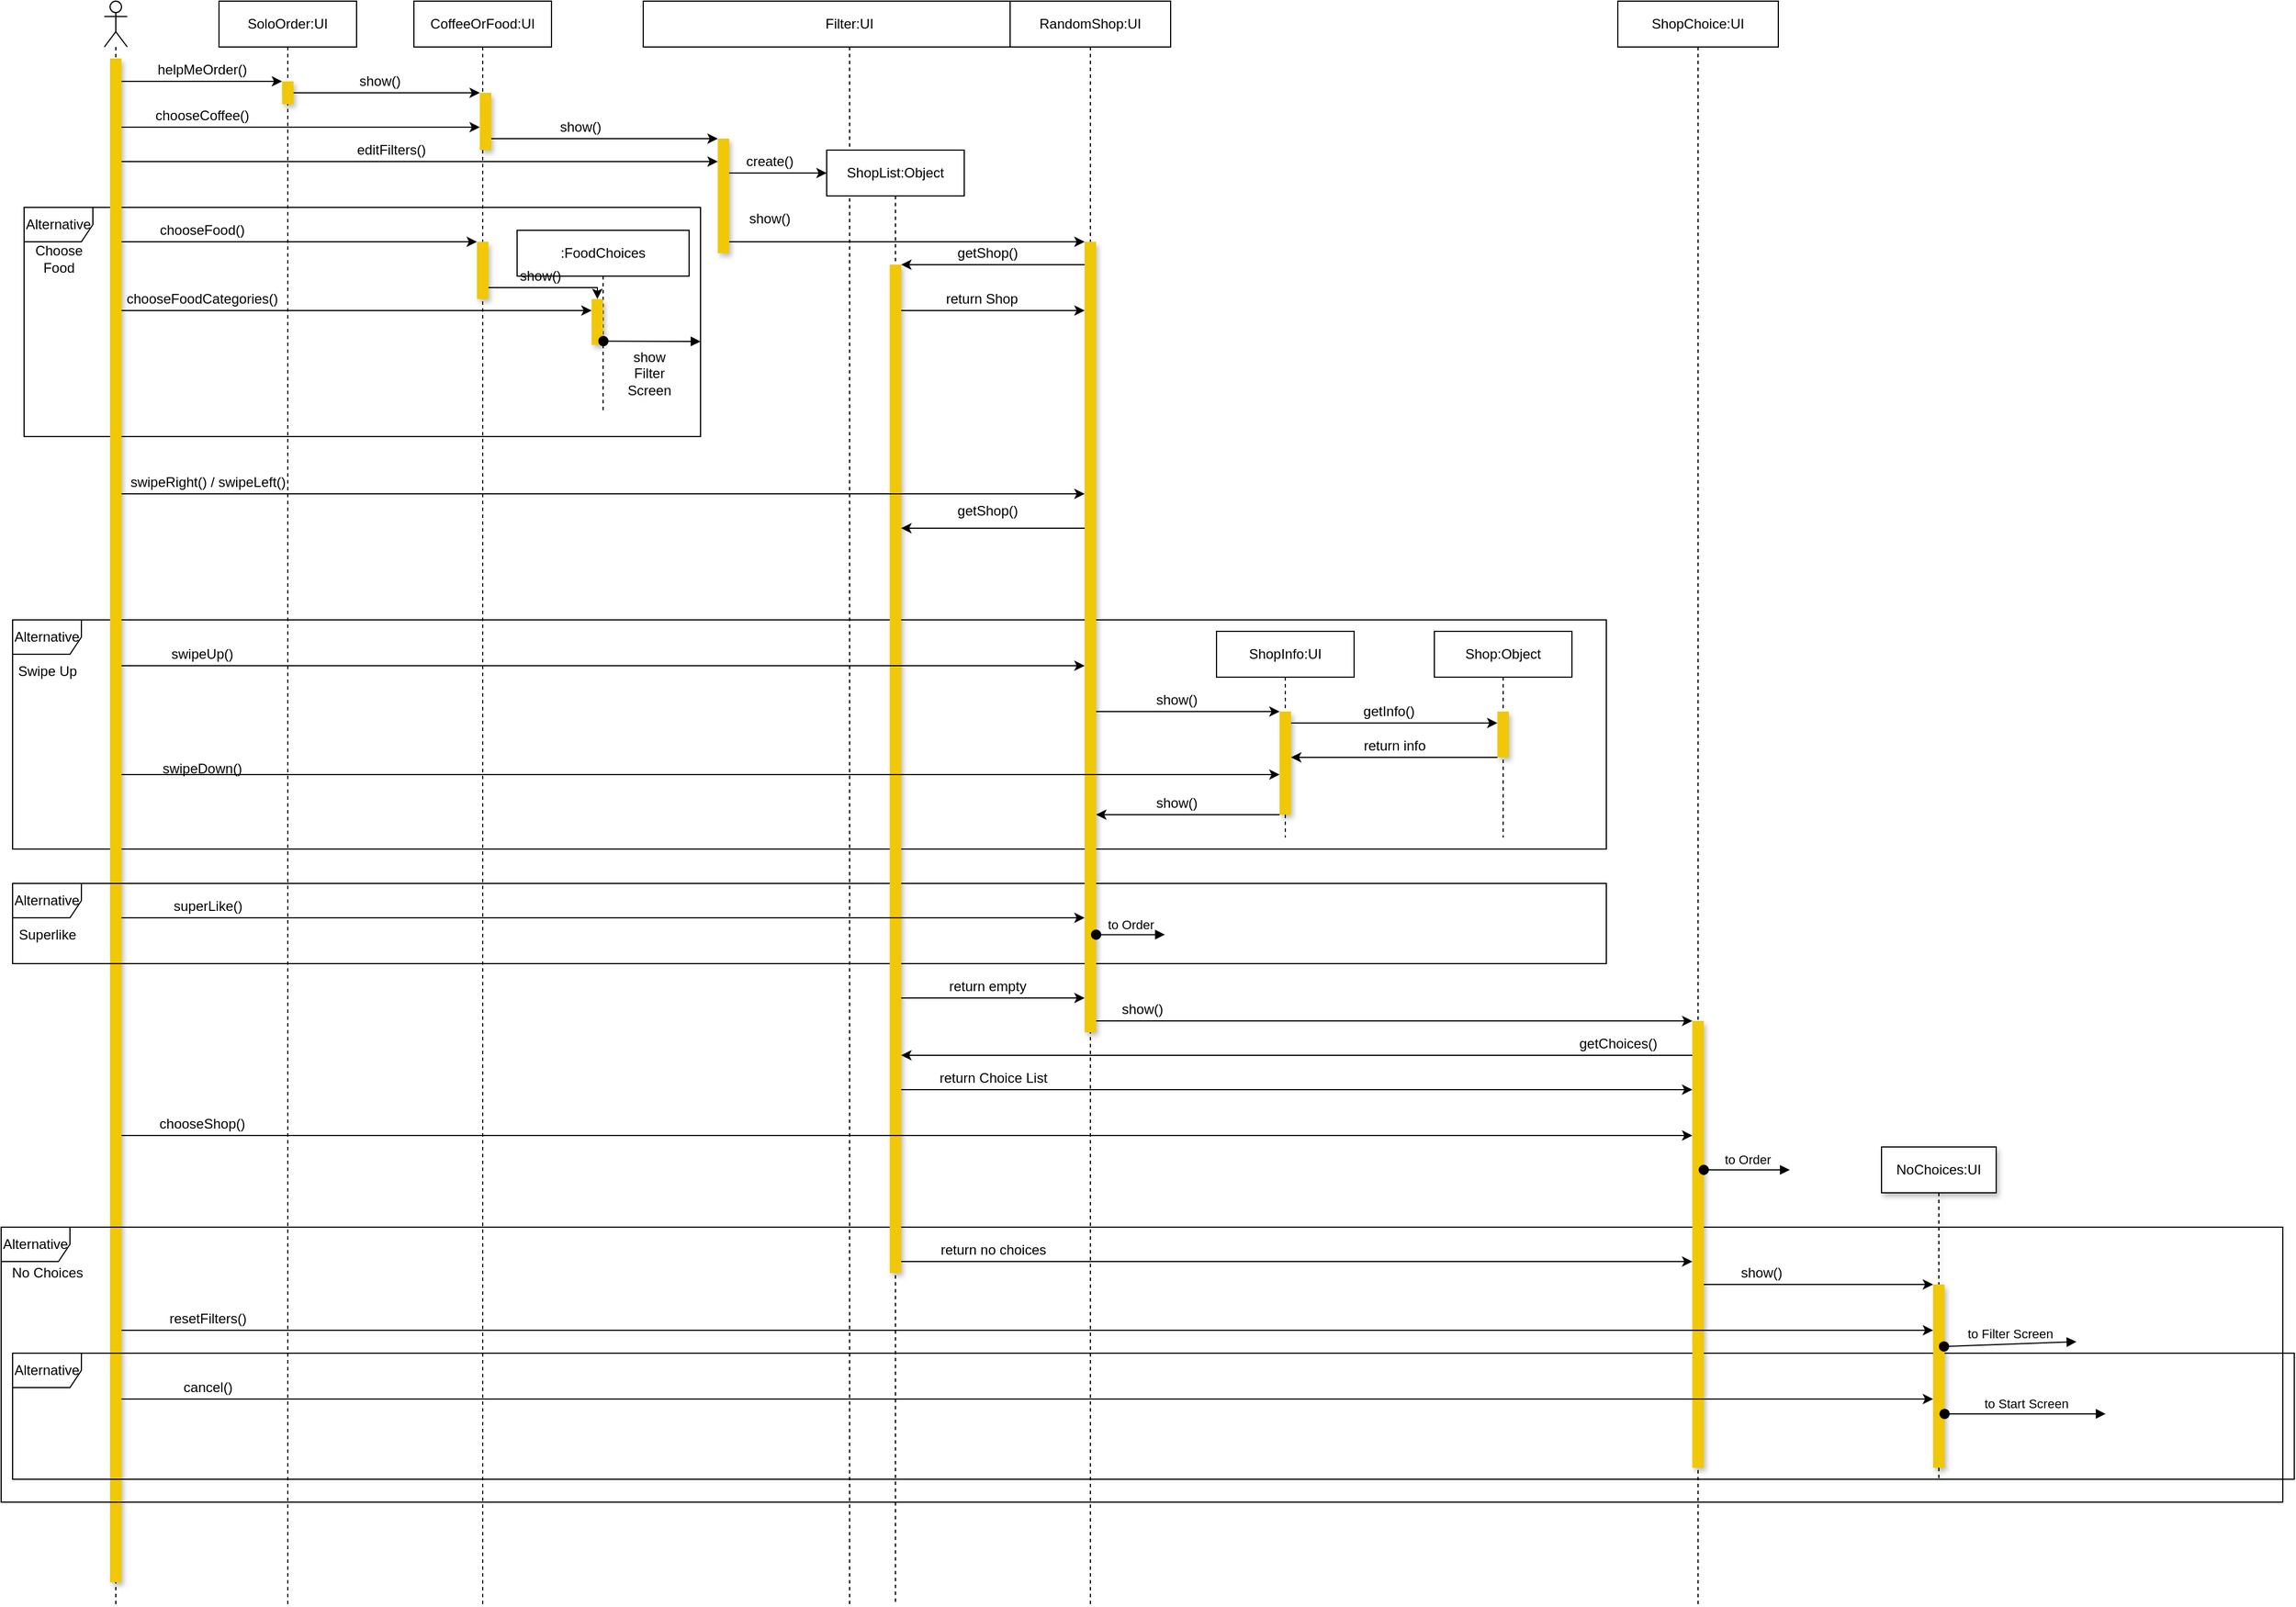 <mxfile version="18.0.7"><diagram id="sh6zrlFoDXqszDik7DtE" name="Page-1"><mxGraphModel dx="571" dy="379" grid="1" gridSize="10" guides="1" tooltips="1" connect="1" arrows="1" fold="1" page="0" pageScale="1" pageWidth="850" pageHeight="1100" math="0" shadow="0"><root><mxCell id="0"/><mxCell id="1" parent="0"/><mxCell id="0lHcC2sUNzObQtFV5i3v-84" value="Alternative" style="shape=umlFrame;whiteSpace=wrap;html=1;" vertex="1" parent="1"><mxGeometry x="10" y="580" width="1390" height="200" as="geometry"/></mxCell><mxCell id="0lHcC2sUNzObQtFV5i3v-26" value="Alternative" style="shape=umlFrame;whiteSpace=wrap;html=1;" vertex="1" parent="1"><mxGeometry x="20" y="220" width="590" height="200" as="geometry"/></mxCell><mxCell id="0lHcC2sUNzObQtFV5i3v-11" value="" style="shape=umlLifeline;participant=umlActor;perimeter=lifelinePerimeter;whiteSpace=wrap;html=1;container=1;collapsible=0;recursiveResize=0;verticalAlign=top;spacingTop=36;outlineConnect=0;" vertex="1" parent="1"><mxGeometry x="90" y="40" width="20" height="1400" as="geometry"/></mxCell><mxCell id="0lHcC2sUNzObQtFV5i3v-15" value="" style="html=1;points=[];perimeter=orthogonalPerimeter;strokeColor=none;fillColor=#F0C808;shadow=1;" vertex="1" parent="0lHcC2sUNzObQtFV5i3v-11"><mxGeometry x="5" y="50" width="10" height="1330" as="geometry"/></mxCell><mxCell id="0lHcC2sUNzObQtFV5i3v-13" value="SoloOrder:UI" style="shape=umlLifeline;perimeter=lifelinePerimeter;whiteSpace=wrap;html=1;container=1;collapsible=0;recursiveResize=0;outlineConnect=0;" vertex="1" parent="1"><mxGeometry x="190" y="40" width="120" height="1400" as="geometry"/></mxCell><mxCell id="0lHcC2sUNzObQtFV5i3v-107" value="Alternative" style="shape=umlFrame;whiteSpace=wrap;html=1;" vertex="1" parent="0lHcC2sUNzObQtFV5i3v-13"><mxGeometry x="-180" y="770" width="1390" height="70" as="geometry"/></mxCell><mxCell id="0lHcC2sUNzObQtFV5i3v-17" value="" style="html=1;points=[];perimeter=orthogonalPerimeter;fillColor=#F0C808;strokeColor=none;shadow=1;" vertex="1" parent="0lHcC2sUNzObQtFV5i3v-13"><mxGeometry x="55" y="70" width="10" height="20" as="geometry"/></mxCell><mxCell id="0lHcC2sUNzObQtFV5i3v-77" value="swipeRight() / swipeLeft()" style="text;html=1;align=center;verticalAlign=middle;resizable=0;points=[];autosize=1;strokeColor=none;fillColor=none;" vertex="1" parent="0lHcC2sUNzObQtFV5i3v-13"><mxGeometry x="-85" y="410" width="150" height="20" as="geometry"/></mxCell><mxCell id="0lHcC2sUNzObQtFV5i3v-109" value="Superlike" style="text;html=1;align=center;verticalAlign=middle;resizable=0;points=[];autosize=1;strokeColor=none;fillColor=none;" vertex="1" parent="0lHcC2sUNzObQtFV5i3v-13"><mxGeometry x="-185" y="805" width="70" height="20" as="geometry"/></mxCell><mxCell id="0lHcC2sUNzObQtFV5i3v-111" value="superLike()" style="text;html=1;align=center;verticalAlign=middle;resizable=0;points=[];autosize=1;strokeColor=none;fillColor=none;" vertex="1" parent="0lHcC2sUNzObQtFV5i3v-13"><mxGeometry x="-50" y="780" width="80" height="20" as="geometry"/></mxCell><mxCell id="0lHcC2sUNzObQtFV5i3v-125" value="chooseShop()" style="text;html=1;align=center;verticalAlign=middle;resizable=0;points=[];autosize=1;strokeColor=none;fillColor=none;" vertex="1" parent="0lHcC2sUNzObQtFV5i3v-13"><mxGeometry x="-60" y="970" width="90" height="20" as="geometry"/></mxCell><mxCell id="0lHcC2sUNzObQtFV5i3v-18" style="edgeStyle=orthogonalEdgeStyle;rounded=0;orthogonalLoop=1;jettySize=auto;html=1;" edge="1" parent="1" source="0lHcC2sUNzObQtFV5i3v-15" target="0lHcC2sUNzObQtFV5i3v-17"><mxGeometry relative="1" as="geometry"><Array as="points"><mxPoint x="180" y="110"/><mxPoint x="180" y="110"/></Array></mxGeometry></mxCell><mxCell id="0lHcC2sUNzObQtFV5i3v-19" value="helpMeOrder()" style="text;html=1;align=center;verticalAlign=middle;resizable=0;points=[];autosize=1;strokeColor=none;fillColor=none;" vertex="1" parent="1"><mxGeometry x="130" y="90" width="90" height="20" as="geometry"/></mxCell><mxCell id="0lHcC2sUNzObQtFV5i3v-20" value="CoffeeOrFood:UI" style="shape=umlLifeline;perimeter=lifelinePerimeter;whiteSpace=wrap;html=1;container=1;collapsible=0;recursiveResize=0;outlineConnect=0;" vertex="1" parent="1"><mxGeometry x="360" y="40" width="120" height="1400" as="geometry"/></mxCell><mxCell id="0lHcC2sUNzObQtFV5i3v-21" value="" style="html=1;points=[];perimeter=orthogonalPerimeter;strokeColor=none;fillColor=#F0C808;shadow=1;" vertex="1" parent="0lHcC2sUNzObQtFV5i3v-20"><mxGeometry x="57.5" y="80" width="10" height="50" as="geometry"/></mxCell><mxCell id="0lHcC2sUNzObQtFV5i3v-22" style="edgeStyle=orthogonalEdgeStyle;rounded=0;orthogonalLoop=1;jettySize=auto;html=1;" edge="1" parent="1" source="0lHcC2sUNzObQtFV5i3v-17" target="0lHcC2sUNzObQtFV5i3v-21"><mxGeometry relative="1" as="geometry"><Array as="points"><mxPoint x="380" y="120"/><mxPoint x="380" y="120"/></Array></mxGeometry></mxCell><mxCell id="0lHcC2sUNzObQtFV5i3v-23" value="show()" style="text;html=1;align=center;verticalAlign=middle;resizable=0;points=[];autosize=1;strokeColor=none;fillColor=none;" vertex="1" parent="1"><mxGeometry x="305" y="100" width="50" height="20" as="geometry"/></mxCell><mxCell id="0lHcC2sUNzObQtFV5i3v-24" style="edgeStyle=orthogonalEdgeStyle;rounded=0;orthogonalLoop=1;jettySize=auto;html=1;" edge="1" parent="1" source="0lHcC2sUNzObQtFV5i3v-15" target="0lHcC2sUNzObQtFV5i3v-21"><mxGeometry relative="1" as="geometry"><Array as="points"><mxPoint x="260" y="150"/><mxPoint x="260" y="150"/></Array></mxGeometry></mxCell><mxCell id="0lHcC2sUNzObQtFV5i3v-25" value="chooseCoffee()" style="text;html=1;align=center;verticalAlign=middle;resizable=0;points=[];autosize=1;strokeColor=none;fillColor=none;" vertex="1" parent="1"><mxGeometry x="125" y="130" width="100" height="20" as="geometry"/></mxCell><mxCell id="0lHcC2sUNzObQtFV5i3v-27" value="Filter:UI" style="shape=umlLifeline;perimeter=lifelinePerimeter;whiteSpace=wrap;html=1;container=1;collapsible=0;recursiveResize=0;outlineConnect=0;" vertex="1" parent="1"><mxGeometry x="560" y="40" width="360" height="1400" as="geometry"/></mxCell><mxCell id="0lHcC2sUNzObQtFV5i3v-128" value="Alternative" style="shape=umlFrame;whiteSpace=wrap;html=1;" vertex="1" parent="0lHcC2sUNzObQtFV5i3v-27"><mxGeometry x="-560" y="1070" width="1990" height="240" as="geometry"/></mxCell><mxCell id="0lHcC2sUNzObQtFV5i3v-28" value="" style="html=1;points=[];perimeter=orthogonalPerimeter;fillColor=#F0C808;shadow=1;strokeColor=none;" vertex="1" parent="0lHcC2sUNzObQtFV5i3v-27"><mxGeometry x="65" y="120" width="10" height="100" as="geometry"/></mxCell><mxCell id="0lHcC2sUNzObQtFV5i3v-39" value="create()" style="text;html=1;align=center;verticalAlign=middle;resizable=0;points=[];autosize=1;strokeColor=none;fillColor=none;" vertex="1" parent="0lHcC2sUNzObQtFV5i3v-27"><mxGeometry x="80" y="130" width="60" height="20" as="geometry"/></mxCell><mxCell id="0lHcC2sUNzObQtFV5i3v-67" value="show()" style="text;html=1;align=center;verticalAlign=middle;resizable=0;points=[];autosize=1;strokeColor=none;fillColor=none;" vertex="1" parent="0lHcC2sUNzObQtFV5i3v-27"><mxGeometry x="85" y="180" width="50" height="20" as="geometry"/></mxCell><mxCell id="0lHcC2sUNzObQtFV5i3v-130" value="No Choices" style="text;html=1;align=center;verticalAlign=middle;resizable=0;points=[];autosize=1;strokeColor=none;fillColor=none;" vertex="1" parent="0lHcC2sUNzObQtFV5i3v-27"><mxGeometry x="-560" y="1100" width="80" height="20" as="geometry"/></mxCell><mxCell id="0lHcC2sUNzObQtFV5i3v-138" value="show()" style="text;html=1;align=center;verticalAlign=middle;resizable=0;points=[];autosize=1;strokeColor=none;fillColor=none;" vertex="1" parent="0lHcC2sUNzObQtFV5i3v-27"><mxGeometry x="950" y="1100" width="50" height="20" as="geometry"/></mxCell><mxCell id="0lHcC2sUNzObQtFV5i3v-141" value="Alternative" style="shape=umlFrame;whiteSpace=wrap;html=1;" vertex="1" parent="0lHcC2sUNzObQtFV5i3v-27"><mxGeometry x="-550" y="1180" width="1990" height="110" as="geometry"/></mxCell><mxCell id="0lHcC2sUNzObQtFV5i3v-132" value="return no choices" style="text;html=1;align=center;verticalAlign=middle;resizable=0;points=[];autosize=1;strokeColor=none;fillColor=none;" vertex="1" parent="0lHcC2sUNzObQtFV5i3v-27"><mxGeometry x="250" y="1080" width="110" height="20" as="geometry"/></mxCell><mxCell id="0lHcC2sUNzObQtFV5i3v-144" value="cancel()" style="text;html=1;align=center;verticalAlign=middle;resizable=0;points=[];autosize=1;strokeColor=none;fillColor=none;" vertex="1" parent="0lHcC2sUNzObQtFV5i3v-27"><mxGeometry x="-410" y="1200" width="60" height="20" as="geometry"/></mxCell><mxCell id="0lHcC2sUNzObQtFV5i3v-29" style="edgeStyle=orthogonalEdgeStyle;rounded=0;orthogonalLoop=1;jettySize=auto;html=1;" edge="1" parent="1" source="0lHcC2sUNzObQtFV5i3v-21" target="0lHcC2sUNzObQtFV5i3v-28"><mxGeometry relative="1" as="geometry"><Array as="points"><mxPoint x="540" y="160"/><mxPoint x="540" y="160"/></Array></mxGeometry></mxCell><mxCell id="0lHcC2sUNzObQtFV5i3v-30" value="show()" style="text;html=1;align=center;verticalAlign=middle;resizable=0;points=[];autosize=1;strokeColor=none;fillColor=none;" vertex="1" parent="1"><mxGeometry x="480" y="140" width="50" height="20" as="geometry"/></mxCell><mxCell id="0lHcC2sUNzObQtFV5i3v-31" style="edgeStyle=orthogonalEdgeStyle;rounded=0;orthogonalLoop=1;jettySize=auto;html=1;" edge="1" parent="1" source="0lHcC2sUNzObQtFV5i3v-15" target="0lHcC2sUNzObQtFV5i3v-28"><mxGeometry relative="1" as="geometry"><Array as="points"><mxPoint x="340" y="180"/><mxPoint x="340" y="180"/></Array></mxGeometry></mxCell><mxCell id="0lHcC2sUNzObQtFV5i3v-32" value="editFilters()" style="text;html=1;align=center;verticalAlign=middle;resizable=0;points=[];autosize=1;strokeColor=none;fillColor=none;" vertex="1" parent="1"><mxGeometry x="300" y="160" width="80" height="20" as="geometry"/></mxCell><mxCell id="0lHcC2sUNzObQtFV5i3v-33" value="RandomShop:UI" style="shape=umlLifeline;perimeter=lifelinePerimeter;whiteSpace=wrap;html=1;container=1;collapsible=0;recursiveResize=0;outlineConnect=0;" vertex="1" parent="1"><mxGeometry x="880" y="40" width="140" height="1400" as="geometry"/></mxCell><mxCell id="0lHcC2sUNzObQtFV5i3v-34" value="" style="html=1;points=[];perimeter=orthogonalPerimeter;fillColor=#F0C808;shadow=1;strokeColor=none;" vertex="1" parent="0lHcC2sUNzObQtFV5i3v-33"><mxGeometry x="65" y="210" width="10" height="690" as="geometry"/></mxCell><mxCell id="0lHcC2sUNzObQtFV5i3v-112" value="to Order" style="html=1;verticalAlign=bottom;startArrow=oval;startFill=1;endArrow=block;startSize=8;rounded=0;" edge="1" parent="0lHcC2sUNzObQtFV5i3v-33"><mxGeometry width="60" relative="1" as="geometry"><mxPoint x="75" y="814.7" as="sourcePoint"/><mxPoint x="135" y="814.7" as="targetPoint"/></mxGeometry></mxCell><mxCell id="0lHcC2sUNzObQtFV5i3v-118" value="show()" style="text;html=1;align=center;verticalAlign=middle;resizable=0;points=[];autosize=1;strokeColor=none;fillColor=none;" vertex="1" parent="0lHcC2sUNzObQtFV5i3v-33"><mxGeometry x="90" y="870" width="50" height="20" as="geometry"/></mxCell><mxCell id="0lHcC2sUNzObQtFV5i3v-122" value="return Choice List" style="text;html=1;align=center;verticalAlign=middle;resizable=0;points=[];autosize=1;strokeColor=none;fillColor=none;" vertex="1" parent="0lHcC2sUNzObQtFV5i3v-33"><mxGeometry x="-70" y="930" width="110" height="20" as="geometry"/></mxCell><mxCell id="0lHcC2sUNzObQtFV5i3v-35" value="ShopList:Object" style="shape=umlLifeline;perimeter=lifelinePerimeter;whiteSpace=wrap;html=1;container=1;collapsible=0;recursiveResize=0;outlineConnect=0;" vertex="1" parent="1"><mxGeometry x="720" y="170" width="120" height="1270" as="geometry"/></mxCell><mxCell id="0lHcC2sUNzObQtFV5i3v-36" value="" style="html=1;points=[];perimeter=orthogonalPerimeter;fillColor=#F0C808;shadow=1;strokeColor=none;" vertex="1" parent="0lHcC2sUNzObQtFV5i3v-35"><mxGeometry x="55" y="100" width="10" height="880" as="geometry"/></mxCell><mxCell id="0lHcC2sUNzObQtFV5i3v-38" style="edgeStyle=orthogonalEdgeStyle;rounded=0;orthogonalLoop=1;jettySize=auto;html=1;" edge="1" parent="1" source="0lHcC2sUNzObQtFV5i3v-28"><mxGeometry relative="1" as="geometry"><mxPoint x="720" y="190" as="targetPoint"/><Array as="points"><mxPoint x="670" y="190"/></Array></mxGeometry></mxCell><mxCell id="0lHcC2sUNzObQtFV5i3v-47" style="edgeStyle=orthogonalEdgeStyle;rounded=0;orthogonalLoop=1;jettySize=auto;html=1;" edge="1" parent="1" source="0lHcC2sUNzObQtFV5i3v-40" target="0lHcC2sUNzObQtFV5i3v-44"><mxGeometry relative="1" as="geometry"><Array as="points"><mxPoint x="470" y="290"/><mxPoint x="470" y="290"/></Array></mxGeometry></mxCell><mxCell id="0lHcC2sUNzObQtFV5i3v-40" value="" style="html=1;points=[];perimeter=orthogonalPerimeter;fillColor=#F0C808;strokeColor=none;shadow=1;" vertex="1" parent="1"><mxGeometry x="415" y="250" width="10" height="50" as="geometry"/></mxCell><mxCell id="0lHcC2sUNzObQtFV5i3v-41" style="edgeStyle=orthogonalEdgeStyle;rounded=0;orthogonalLoop=1;jettySize=auto;html=1;" edge="1" parent="1" source="0lHcC2sUNzObQtFV5i3v-15" target="0lHcC2sUNzObQtFV5i3v-40"><mxGeometry relative="1" as="geometry"><Array as="points"><mxPoint x="180" y="250"/><mxPoint x="180" y="250"/></Array></mxGeometry></mxCell><mxCell id="0lHcC2sUNzObQtFV5i3v-42" value="chooseFood()" style="text;html=1;align=center;verticalAlign=middle;resizable=0;points=[];autosize=1;strokeColor=none;fillColor=none;" vertex="1" parent="1"><mxGeometry x="130" y="230" width="90" height="20" as="geometry"/></mxCell><mxCell id="0lHcC2sUNzObQtFV5i3v-43" value=":FoodChoices" style="shape=umlLifeline;perimeter=lifelinePerimeter;whiteSpace=wrap;html=1;container=1;collapsible=0;recursiveResize=0;outlineConnect=0;" vertex="1" parent="1"><mxGeometry x="450" y="240" width="150" height="160" as="geometry"/></mxCell><mxCell id="0lHcC2sUNzObQtFV5i3v-44" value="" style="html=1;points=[];perimeter=orthogonalPerimeter;fillColor=#F0C808;shadow=1;strokeColor=none;" vertex="1" parent="0lHcC2sUNzObQtFV5i3v-43"><mxGeometry x="65" y="60" width="10" height="40" as="geometry"/></mxCell><mxCell id="0lHcC2sUNzObQtFV5i3v-62" value="show &lt;br&gt;Filter &lt;br&gt;Screen" style="text;html=1;align=center;verticalAlign=middle;resizable=0;points=[];autosize=1;strokeColor=none;fillColor=none;" vertex="1" parent="0lHcC2sUNzObQtFV5i3v-43"><mxGeometry x="90" y="100" width="50" height="50" as="geometry"/></mxCell><mxCell id="0lHcC2sUNzObQtFV5i3v-48" value="show()" style="text;html=1;align=center;verticalAlign=middle;resizable=0;points=[];autosize=1;strokeColor=none;fillColor=none;" vertex="1" parent="1"><mxGeometry x="445" y="270" width="50" height="20" as="geometry"/></mxCell><mxCell id="0lHcC2sUNzObQtFV5i3v-49" style="edgeStyle=orthogonalEdgeStyle;rounded=0;orthogonalLoop=1;jettySize=auto;html=1;" edge="1" parent="1" source="0lHcC2sUNzObQtFV5i3v-15" target="0lHcC2sUNzObQtFV5i3v-44"><mxGeometry relative="1" as="geometry"><Array as="points"><mxPoint x="200" y="310"/><mxPoint x="200" y="310"/></Array></mxGeometry></mxCell><mxCell id="0lHcC2sUNzObQtFV5i3v-50" value="chooseFoodCategories()" style="text;html=1;align=center;verticalAlign=middle;resizable=0;points=[];autosize=1;strokeColor=none;fillColor=none;" vertex="1" parent="1"><mxGeometry x="100" y="290" width="150" height="20" as="geometry"/></mxCell><mxCell id="0lHcC2sUNzObQtFV5i3v-61" value="" style="html=1;verticalAlign=bottom;startArrow=oval;startFill=1;endArrow=block;startSize=8;rounded=0;exitX=1.026;exitY=0.917;exitDx=0;exitDy=0;exitPerimeter=0;" edge="1" parent="1" source="0lHcC2sUNzObQtFV5i3v-44"><mxGeometry width="60" relative="1" as="geometry"><mxPoint x="540" y="290" as="sourcePoint"/><mxPoint x="610" y="337" as="targetPoint"/></mxGeometry></mxCell><mxCell id="0lHcC2sUNzObQtFV5i3v-63" value="Choose&lt;br&gt;Food" style="text;html=1;align=center;verticalAlign=middle;resizable=0;points=[];autosize=1;strokeColor=none;fillColor=none;" vertex="1" parent="1"><mxGeometry x="20" y="250" width="60" height="30" as="geometry"/></mxCell><mxCell id="0lHcC2sUNzObQtFV5i3v-66" style="edgeStyle=orthogonalEdgeStyle;rounded=0;orthogonalLoop=1;jettySize=auto;html=1;" edge="1" parent="1" source="0lHcC2sUNzObQtFV5i3v-28" target="0lHcC2sUNzObQtFV5i3v-34"><mxGeometry relative="1" as="geometry"><Array as="points"><mxPoint x="950" y="250"/><mxPoint x="950" y="250"/></Array></mxGeometry></mxCell><mxCell id="0lHcC2sUNzObQtFV5i3v-68" style="edgeStyle=orthogonalEdgeStyle;rounded=0;orthogonalLoop=1;jettySize=auto;html=1;" edge="1" parent="1" source="0lHcC2sUNzObQtFV5i3v-34" target="0lHcC2sUNzObQtFV5i3v-36"><mxGeometry relative="1" as="geometry"><Array as="points"><mxPoint x="800" y="270"/><mxPoint x="800" y="270"/></Array></mxGeometry></mxCell><mxCell id="0lHcC2sUNzObQtFV5i3v-69" value="getShop()" style="text;html=1;align=center;verticalAlign=middle;resizable=0;points=[];autosize=1;strokeColor=none;fillColor=none;" vertex="1" parent="1"><mxGeometry x="825" y="250" width="70" height="20" as="geometry"/></mxCell><mxCell id="0lHcC2sUNzObQtFV5i3v-71" style="edgeStyle=orthogonalEdgeStyle;rounded=0;orthogonalLoop=1;jettySize=auto;html=1;" edge="1" parent="1" source="0lHcC2sUNzObQtFV5i3v-36" target="0lHcC2sUNzObQtFV5i3v-34"><mxGeometry relative="1" as="geometry"><Array as="points"><mxPoint x="900" y="310"/><mxPoint x="900" y="310"/></Array></mxGeometry></mxCell><mxCell id="0lHcC2sUNzObQtFV5i3v-72" value="return Shop" style="text;html=1;align=center;verticalAlign=middle;resizable=0;points=[];autosize=1;strokeColor=none;fillColor=none;" vertex="1" parent="1"><mxGeometry x="815" y="290" width="80" height="20" as="geometry"/></mxCell><mxCell id="0lHcC2sUNzObQtFV5i3v-76" style="edgeStyle=orthogonalEdgeStyle;rounded=0;orthogonalLoop=1;jettySize=auto;html=1;" edge="1" parent="1" source="0lHcC2sUNzObQtFV5i3v-15" target="0lHcC2sUNzObQtFV5i3v-34"><mxGeometry relative="1" as="geometry"><Array as="points"><mxPoint x="520" y="470"/><mxPoint x="520" y="470"/></Array></mxGeometry></mxCell><mxCell id="0lHcC2sUNzObQtFV5i3v-80" style="edgeStyle=orthogonalEdgeStyle;rounded=0;orthogonalLoop=1;jettySize=auto;html=1;" edge="1" parent="1" source="0lHcC2sUNzObQtFV5i3v-34" target="0lHcC2sUNzObQtFV5i3v-36"><mxGeometry relative="1" as="geometry"><mxPoint x="945" y="280.029" as="sourcePoint"/><mxPoint x="795" y="280.029" as="targetPoint"/><Array as="points"><mxPoint x="860" y="500"/><mxPoint x="860" y="500"/></Array></mxGeometry></mxCell><mxCell id="0lHcC2sUNzObQtFV5i3v-81" value="getShop()" style="text;html=1;align=center;verticalAlign=middle;resizable=0;points=[];autosize=1;strokeColor=none;fillColor=none;" vertex="1" parent="1"><mxGeometry x="825" y="475" width="70" height="20" as="geometry"/></mxCell><mxCell id="0lHcC2sUNzObQtFV5i3v-82" style="edgeStyle=orthogonalEdgeStyle;rounded=0;orthogonalLoop=1;jettySize=auto;html=1;" edge="1" parent="1" source="0lHcC2sUNzObQtFV5i3v-36" target="0lHcC2sUNzObQtFV5i3v-34"><mxGeometry relative="1" as="geometry"><Array as="points"><mxPoint x="860" y="910"/><mxPoint x="860" y="910"/></Array></mxGeometry></mxCell><mxCell id="0lHcC2sUNzObQtFV5i3v-83" value="return empty" style="text;html=1;align=center;verticalAlign=middle;resizable=0;points=[];autosize=1;strokeColor=none;fillColor=none;" vertex="1" parent="1"><mxGeometry x="820" y="890" width="80" height="20" as="geometry"/></mxCell><mxCell id="0lHcC2sUNzObQtFV5i3v-87" style="edgeStyle=orthogonalEdgeStyle;rounded=0;orthogonalLoop=1;jettySize=auto;html=1;" edge="1" parent="1" source="0lHcC2sUNzObQtFV5i3v-15" target="0lHcC2sUNzObQtFV5i3v-34"><mxGeometry relative="1" as="geometry"><mxPoint x="940" y="620" as="targetPoint"/><Array as="points"><mxPoint x="300" y="620"/><mxPoint x="300" y="620"/></Array></mxGeometry></mxCell><mxCell id="0lHcC2sUNzObQtFV5i3v-88" value="swipeUp()" style="text;html=1;align=center;verticalAlign=middle;resizable=0;points=[];autosize=1;strokeColor=none;fillColor=none;" vertex="1" parent="1"><mxGeometry x="140" y="600" width="70" height="20" as="geometry"/></mxCell><mxCell id="0lHcC2sUNzObQtFV5i3v-89" value="Shop:Object" style="shape=umlLifeline;perimeter=lifelinePerimeter;whiteSpace=wrap;html=1;container=1;collapsible=0;recursiveResize=0;outlineConnect=0;" vertex="1" parent="1"><mxGeometry x="1250" y="590" width="120" height="180" as="geometry"/></mxCell><mxCell id="0lHcC2sUNzObQtFV5i3v-90" value="" style="html=1;points=[];perimeter=orthogonalPerimeter;fillColor=#F0C808;shadow=1;strokeColor=none;" vertex="1" parent="0lHcC2sUNzObQtFV5i3v-89"><mxGeometry x="55" y="70" width="10" height="40" as="geometry"/></mxCell><mxCell id="0lHcC2sUNzObQtFV5i3v-91" style="edgeStyle=orthogonalEdgeStyle;rounded=0;orthogonalLoop=1;jettySize=auto;html=1;" edge="1" parent="1" source="0lHcC2sUNzObQtFV5i3v-96" target="0lHcC2sUNzObQtFV5i3v-90"><mxGeometry relative="1" as="geometry"><Array as="points"><mxPoint x="1210" y="670"/><mxPoint x="1210" y="670"/></Array></mxGeometry></mxCell><mxCell id="0lHcC2sUNzObQtFV5i3v-93" style="edgeStyle=orthogonalEdgeStyle;rounded=0;orthogonalLoop=1;jettySize=auto;html=1;" edge="1" parent="1" source="0lHcC2sUNzObQtFV5i3v-90" target="0lHcC2sUNzObQtFV5i3v-96"><mxGeometry relative="1" as="geometry"><Array as="points"><mxPoint x="1220" y="700"/><mxPoint x="1220" y="700"/></Array></mxGeometry></mxCell><mxCell id="0lHcC2sUNzObQtFV5i3v-94" value="return info" style="text;html=1;align=center;verticalAlign=middle;resizable=0;points=[];autosize=1;strokeColor=none;fillColor=none;" vertex="1" parent="1"><mxGeometry x="1180" y="680" width="70" height="20" as="geometry"/></mxCell><mxCell id="0lHcC2sUNzObQtFV5i3v-95" value="ShopInfo:UI" style="shape=umlLifeline;perimeter=lifelinePerimeter;whiteSpace=wrap;html=1;container=1;collapsible=0;recursiveResize=0;outlineConnect=0;" vertex="1" parent="1"><mxGeometry x="1060" y="590" width="120" height="180" as="geometry"/></mxCell><mxCell id="0lHcC2sUNzObQtFV5i3v-96" value="" style="html=1;points=[];perimeter=orthogonalPerimeter;fillColor=#F0C808;shadow=1;strokeColor=none;" vertex="1" parent="0lHcC2sUNzObQtFV5i3v-95"><mxGeometry x="55" y="70" width="10" height="90" as="geometry"/></mxCell><mxCell id="0lHcC2sUNzObQtFV5i3v-92" value="getInfo()" style="text;html=1;align=center;verticalAlign=middle;resizable=0;points=[];autosize=1;strokeColor=none;fillColor=none;" vertex="1" parent="1"><mxGeometry x="1180" y="650" width="60" height="20" as="geometry"/></mxCell><mxCell id="0lHcC2sUNzObQtFV5i3v-98" style="edgeStyle=orthogonalEdgeStyle;rounded=0;orthogonalLoop=1;jettySize=auto;html=1;" edge="1" parent="1" source="0lHcC2sUNzObQtFV5i3v-34" target="0lHcC2sUNzObQtFV5i3v-96"><mxGeometry relative="1" as="geometry"><mxPoint x="960" y="660" as="sourcePoint"/><Array as="points"><mxPoint x="1000" y="660"/><mxPoint x="1000" y="660"/></Array></mxGeometry></mxCell><mxCell id="0lHcC2sUNzObQtFV5i3v-99" value="show()" style="text;html=1;align=center;verticalAlign=middle;resizable=0;points=[];autosize=1;strokeColor=none;fillColor=none;" vertex="1" parent="1"><mxGeometry x="1000" y="640" width="50" height="20" as="geometry"/></mxCell><mxCell id="0lHcC2sUNzObQtFV5i3v-100" style="edgeStyle=orthogonalEdgeStyle;rounded=0;orthogonalLoop=1;jettySize=auto;html=1;" edge="1" parent="1" source="0lHcC2sUNzObQtFV5i3v-15" target="0lHcC2sUNzObQtFV5i3v-96"><mxGeometry relative="1" as="geometry"><mxPoint x="1070" y="520" as="targetPoint"/><Array as="points"><mxPoint x="370" y="715"/><mxPoint x="370" y="715"/></Array></mxGeometry></mxCell><mxCell id="0lHcC2sUNzObQtFV5i3v-101" value="swipeDown()" style="text;html=1;align=center;verticalAlign=middle;resizable=0;points=[];autosize=1;strokeColor=none;fillColor=none;" vertex="1" parent="1"><mxGeometry x="135" y="700" width="80" height="20" as="geometry"/></mxCell><mxCell id="0lHcC2sUNzObQtFV5i3v-102" value="" style="edgeStyle=orthogonalEdgeStyle;rounded=0;orthogonalLoop=1;jettySize=auto;html=1;" edge="1" parent="1" source="0lHcC2sUNzObQtFV5i3v-96" target="0lHcC2sUNzObQtFV5i3v-34"><mxGeometry relative="1" as="geometry"><mxPoint x="960" y="750" as="targetPoint"/><Array as="points"><mxPoint x="1080" y="750"/><mxPoint x="1080" y="750"/></Array></mxGeometry></mxCell><mxCell id="0lHcC2sUNzObQtFV5i3v-103" value="show()" style="text;html=1;align=center;verticalAlign=middle;resizable=0;points=[];autosize=1;strokeColor=none;fillColor=none;" vertex="1" parent="1"><mxGeometry x="1000" y="730" width="50" height="20" as="geometry"/></mxCell><mxCell id="0lHcC2sUNzObQtFV5i3v-108" value="Swipe Up" style="text;html=1;align=center;verticalAlign=middle;resizable=0;points=[];autosize=1;strokeColor=none;fillColor=none;" vertex="1" parent="1"><mxGeometry x="5" y="615" width="70" height="20" as="geometry"/></mxCell><mxCell id="0lHcC2sUNzObQtFV5i3v-110" style="edgeStyle=orthogonalEdgeStyle;rounded=0;orthogonalLoop=1;jettySize=auto;html=1;" edge="1" parent="1" source="0lHcC2sUNzObQtFV5i3v-15" target="0lHcC2sUNzObQtFV5i3v-34"><mxGeometry relative="1" as="geometry"><Array as="points"><mxPoint x="530" y="840"/><mxPoint x="530" y="840"/></Array></mxGeometry></mxCell><mxCell id="0lHcC2sUNzObQtFV5i3v-114" value="ShopChoice:UI" style="shape=umlLifeline;perimeter=lifelinePerimeter;whiteSpace=wrap;html=1;container=1;collapsible=0;recursiveResize=0;outlineConnect=0;" vertex="1" parent="1"><mxGeometry x="1410" y="40" width="140" height="1400" as="geometry"/></mxCell><mxCell id="0lHcC2sUNzObQtFV5i3v-115" value="" style="html=1;points=[];perimeter=orthogonalPerimeter;fillColor=#F0C808;shadow=1;strokeColor=none;" vertex="1" parent="0lHcC2sUNzObQtFV5i3v-114"><mxGeometry x="65" y="890" width="10" height="390" as="geometry"/></mxCell><mxCell id="0lHcC2sUNzObQtFV5i3v-120" value="getChoices()" style="text;html=1;align=center;verticalAlign=middle;resizable=0;points=[];autosize=1;strokeColor=none;fillColor=none;" vertex="1" parent="0lHcC2sUNzObQtFV5i3v-114"><mxGeometry x="-40" y="900" width="80" height="20" as="geometry"/></mxCell><mxCell id="0lHcC2sUNzObQtFV5i3v-117" style="edgeStyle=orthogonalEdgeStyle;rounded=0;orthogonalLoop=1;jettySize=auto;html=1;" edge="1" parent="1" source="0lHcC2sUNzObQtFV5i3v-34" target="0lHcC2sUNzObQtFV5i3v-115"><mxGeometry relative="1" as="geometry"><Array as="points"><mxPoint x="1210" y="930"/><mxPoint x="1210" y="930"/></Array></mxGeometry></mxCell><mxCell id="0lHcC2sUNzObQtFV5i3v-119" style="edgeStyle=orthogonalEdgeStyle;rounded=0;orthogonalLoop=1;jettySize=auto;html=1;" edge="1" parent="1" source="0lHcC2sUNzObQtFV5i3v-115" target="0lHcC2sUNzObQtFV5i3v-36"><mxGeometry relative="1" as="geometry"><Array as="points"><mxPoint x="1300" y="960"/><mxPoint x="1300" y="960"/></Array></mxGeometry></mxCell><mxCell id="0lHcC2sUNzObQtFV5i3v-121" style="edgeStyle=orthogonalEdgeStyle;rounded=0;orthogonalLoop=1;jettySize=auto;html=1;" edge="1" parent="1" source="0lHcC2sUNzObQtFV5i3v-36" target="0lHcC2sUNzObQtFV5i3v-115"><mxGeometry relative="1" as="geometry"><Array as="points"><mxPoint x="1300" y="990"/><mxPoint x="1300" y="990"/></Array></mxGeometry></mxCell><mxCell id="0lHcC2sUNzObQtFV5i3v-124" style="edgeStyle=orthogonalEdgeStyle;rounded=0;orthogonalLoop=1;jettySize=auto;html=1;" edge="1" parent="1" source="0lHcC2sUNzObQtFV5i3v-15" target="0lHcC2sUNzObQtFV5i3v-115"><mxGeometry relative="1" as="geometry"><Array as="points"><mxPoint x="450" y="1030"/><mxPoint x="450" y="1030"/></Array></mxGeometry></mxCell><mxCell id="0lHcC2sUNzObQtFV5i3v-127" value="to Order" style="html=1;verticalAlign=bottom;startArrow=oval;startFill=1;endArrow=block;startSize=8;rounded=0;" edge="1" parent="1" source="0lHcC2sUNzObQtFV5i3v-115"><mxGeometry width="60" relative="1" as="geometry"><mxPoint x="1680" y="1040" as="sourcePoint"/><mxPoint x="1560" y="1060" as="targetPoint"/></mxGeometry></mxCell><mxCell id="0lHcC2sUNzObQtFV5i3v-131" style="edgeStyle=orthogonalEdgeStyle;rounded=0;orthogonalLoop=1;jettySize=auto;html=1;" edge="1" parent="1" source="0lHcC2sUNzObQtFV5i3v-36" target="0lHcC2sUNzObQtFV5i3v-115"><mxGeometry relative="1" as="geometry"><Array as="points"><mxPoint x="1130" y="1140"/><mxPoint x="1130" y="1140"/></Array></mxGeometry></mxCell><mxCell id="0lHcC2sUNzObQtFV5i3v-135" value="NoChoices:UI" style="shape=umlLifeline;perimeter=lifelinePerimeter;whiteSpace=wrap;html=1;container=1;collapsible=0;recursiveResize=0;outlineConnect=0;shadow=1;fillColor=#FFFFFF;" vertex="1" parent="1"><mxGeometry x="1640" y="1040" width="100" height="290" as="geometry"/></mxCell><mxCell id="0lHcC2sUNzObQtFV5i3v-136" value="" style="html=1;points=[];perimeter=orthogonalPerimeter;shadow=1;fillColor=#F0C808;strokeColor=none;" vertex="1" parent="0lHcC2sUNzObQtFV5i3v-135"><mxGeometry x="45" y="120" width="10" height="160" as="geometry"/></mxCell><mxCell id="0lHcC2sUNzObQtFV5i3v-137" style="edgeStyle=orthogonalEdgeStyle;rounded=0;orthogonalLoop=1;jettySize=auto;html=1;" edge="1" parent="1" source="0lHcC2sUNzObQtFV5i3v-115" target="0lHcC2sUNzObQtFV5i3v-136"><mxGeometry relative="1" as="geometry"><Array as="points"><mxPoint x="1630" y="1160"/><mxPoint x="1630" y="1160"/></Array></mxGeometry></mxCell><mxCell id="0lHcC2sUNzObQtFV5i3v-139" style="edgeStyle=orthogonalEdgeStyle;rounded=0;orthogonalLoop=1;jettySize=auto;html=1;" edge="1" parent="1" source="0lHcC2sUNzObQtFV5i3v-15" target="0lHcC2sUNzObQtFV5i3v-136"><mxGeometry relative="1" as="geometry"><Array as="points"><mxPoint x="490" y="1200"/><mxPoint x="490" y="1200"/></Array></mxGeometry></mxCell><mxCell id="0lHcC2sUNzObQtFV5i3v-140" value="resetFilters()" style="text;html=1;align=center;verticalAlign=middle;resizable=0;points=[];autosize=1;strokeColor=none;fillColor=none;" vertex="1" parent="1"><mxGeometry x="140" y="1180" width="80" height="20" as="geometry"/></mxCell><mxCell id="0lHcC2sUNzObQtFV5i3v-142" value="to Filter Screen" style="html=1;verticalAlign=bottom;startArrow=oval;startFill=1;endArrow=block;startSize=8;rounded=0;exitX=0.95;exitY=0.338;exitDx=0;exitDy=0;exitPerimeter=0;" edge="1" parent="1" source="0lHcC2sUNzObQtFV5i3v-136"><mxGeometry width="60" relative="1" as="geometry"><mxPoint x="2010" y="1240" as="sourcePoint"/><mxPoint x="1810" y="1210" as="targetPoint"/><Array as="points"/></mxGeometry></mxCell><mxCell id="0lHcC2sUNzObQtFV5i3v-143" style="edgeStyle=orthogonalEdgeStyle;rounded=0;orthogonalLoop=1;jettySize=auto;html=1;" edge="1" parent="1" source="0lHcC2sUNzObQtFV5i3v-15" target="0lHcC2sUNzObQtFV5i3v-136"><mxGeometry relative="1" as="geometry"><Array as="points"><mxPoint x="890" y="1260"/><mxPoint x="890" y="1260"/></Array></mxGeometry></mxCell><mxCell id="0lHcC2sUNzObQtFV5i3v-145" value="to Start Screen" style="html=1;verticalAlign=bottom;startArrow=oval;startFill=1;endArrow=block;startSize=8;rounded=0;" edge="1" parent="1" source="0lHcC2sUNzObQtFV5i3v-136"><mxGeometry width="60" relative="1" as="geometry"><mxPoint x="1730" y="1277.04" as="sourcePoint"/><mxPoint x="1835.5" y="1272.96" as="targetPoint"/><Array as="points"/></mxGeometry></mxCell></root></mxGraphModel></diagram></mxfile>